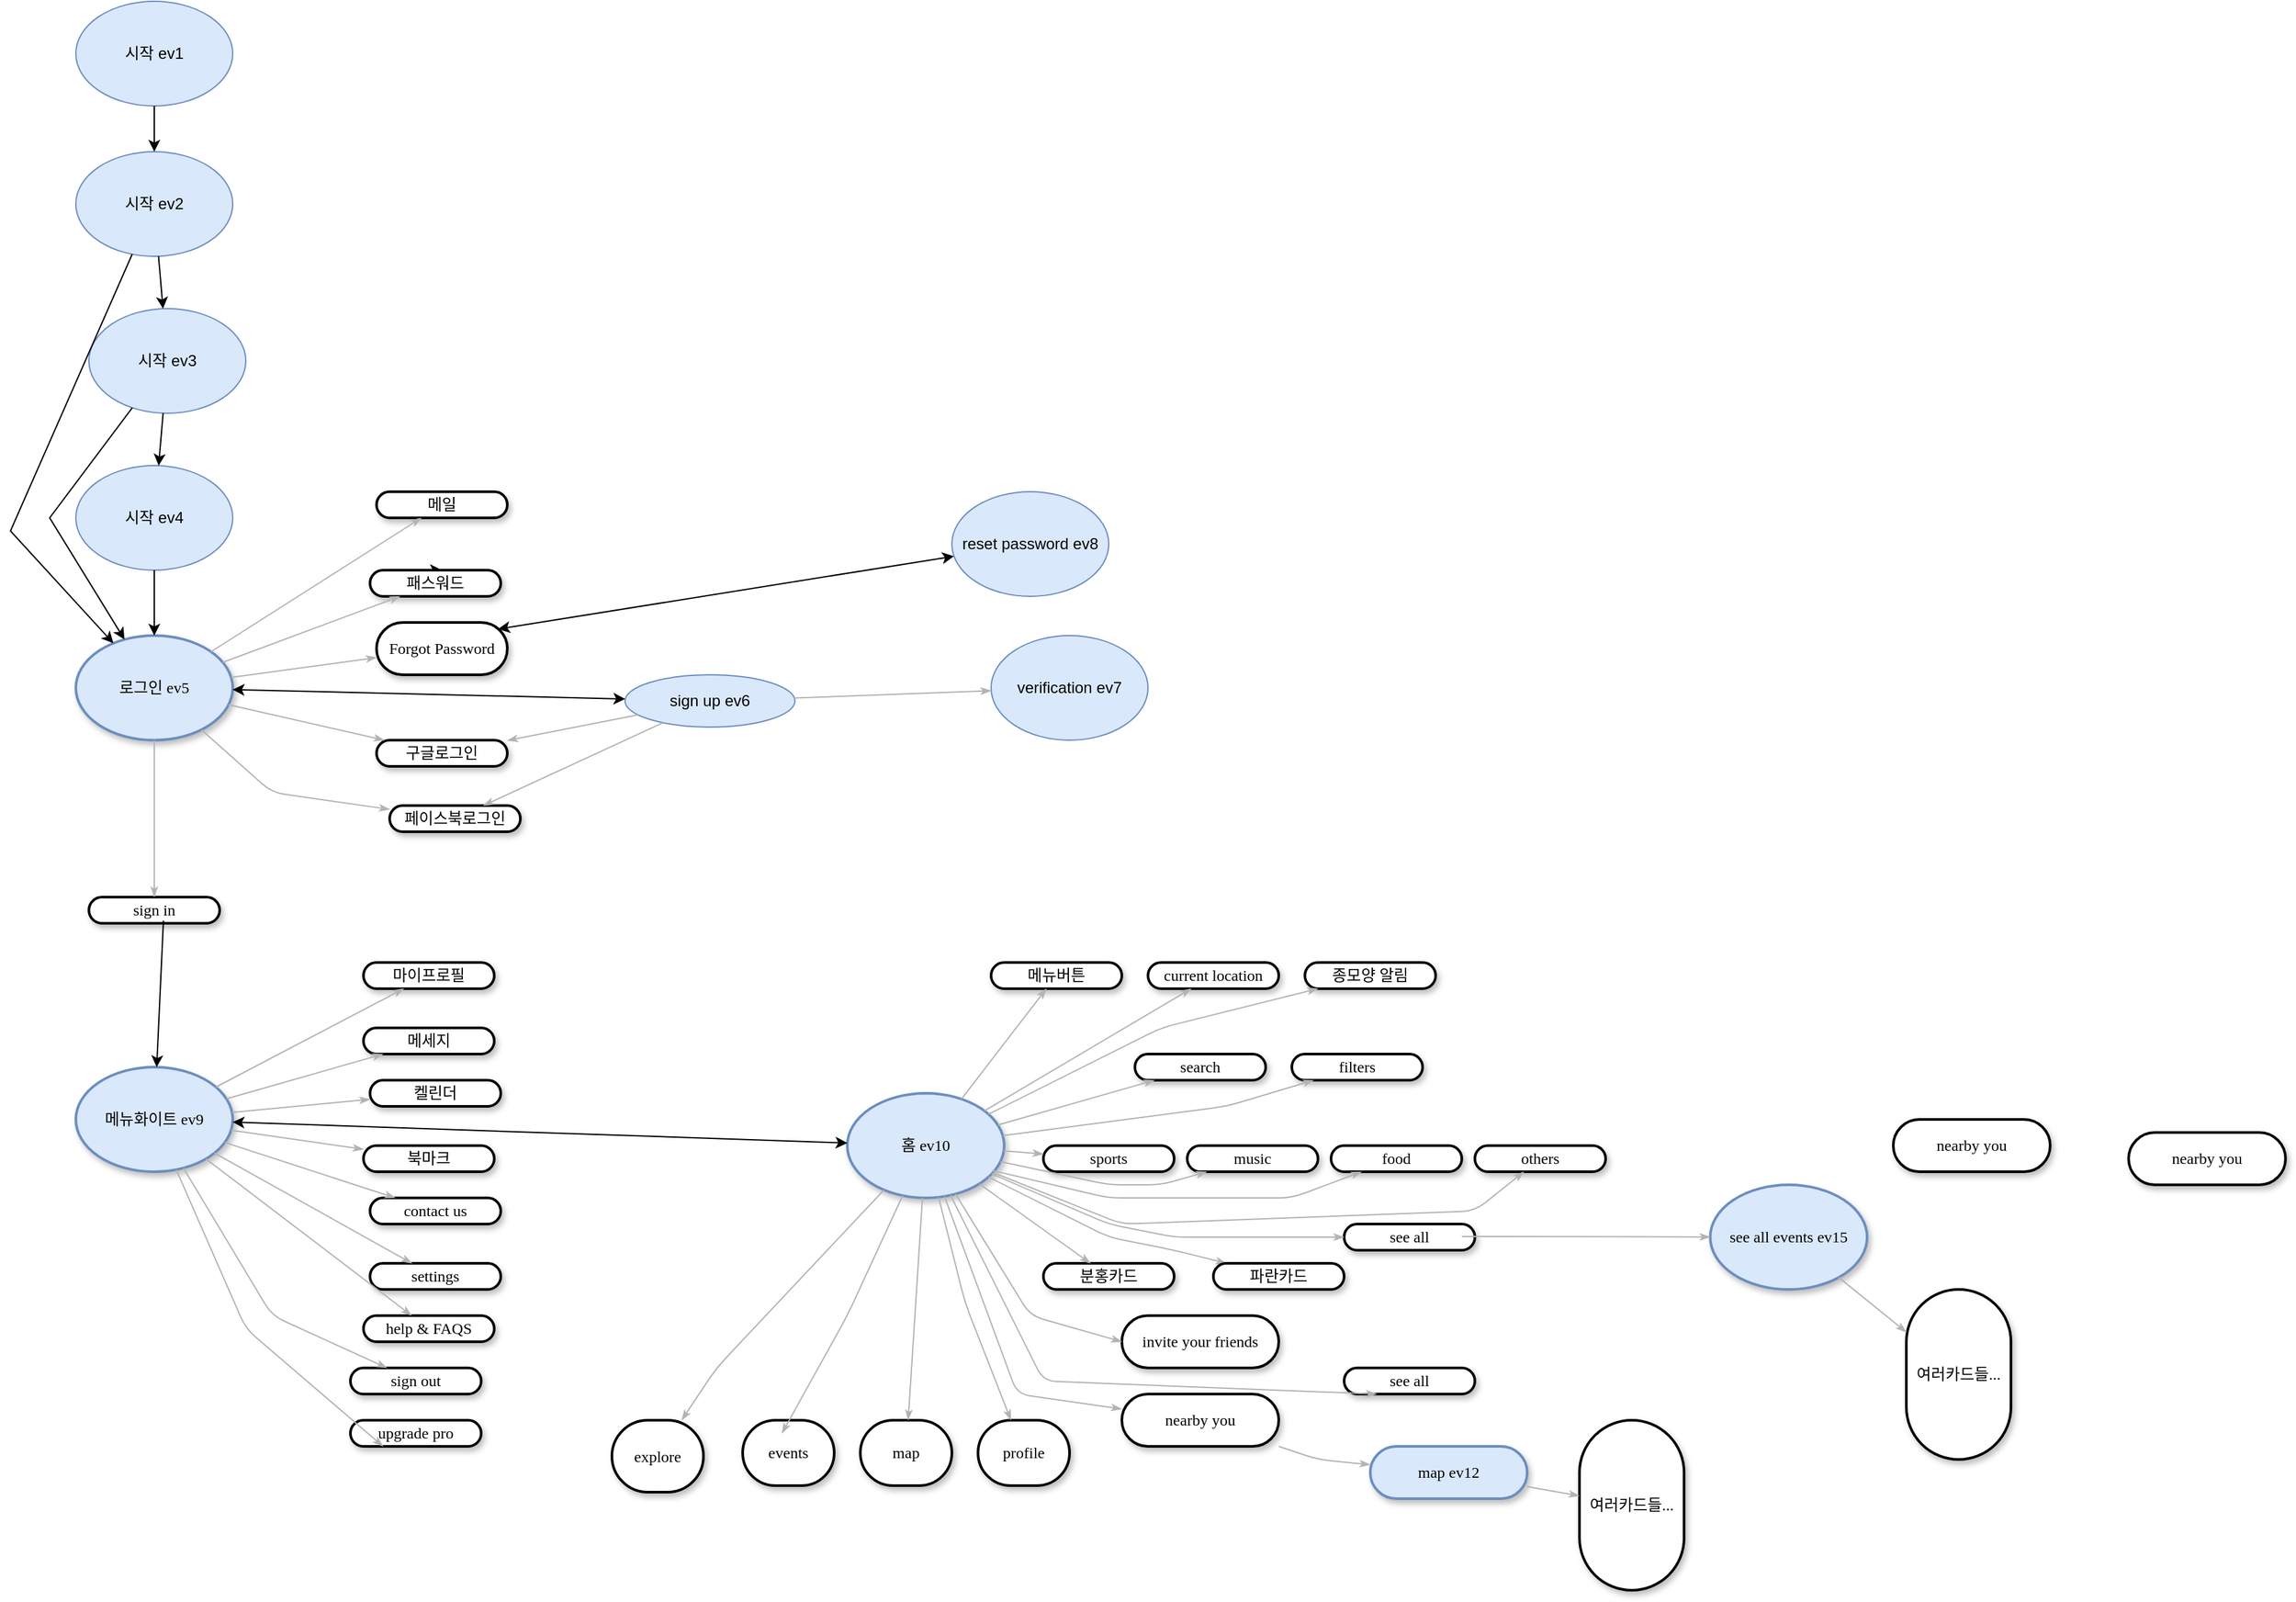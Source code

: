 <mxfile version="24.7.1" type="github">
  <diagram name="Page-1" id="ad52d381-51e7-2e0d-a935-2d0ddd2fd229">
    <mxGraphModel dx="2194" dy="2070" grid="1" gridSize="10" guides="1" tooltips="1" connect="1" arrows="1" fold="1" page="1" pageScale="1" pageWidth="1100" pageHeight="850" background="none" math="0" shadow="0">
      <root>
        <mxCell id="0" />
        <mxCell id="1" parent="0" />
        <mxCell id="2c924340bb9dbf6c-1" value="메일" style="whiteSpace=wrap;html=1;rounded=1;shadow=1;comic=0;labelBackgroundColor=none;strokeWidth=2;fontFamily=Verdana;fontSize=12;align=center;arcSize=50;" parent="1" vertex="1">
          <mxGeometry x="390" y="-50" width="100" height="20" as="geometry" />
        </mxCell>
        <mxCell id="2c924340bb9dbf6c-2" value="로그인 ev5" style="ellipse;whiteSpace=wrap;html=1;rounded=1;shadow=1;comic=0;labelBackgroundColor=none;strokeWidth=2;fontFamily=Verdana;fontSize=12;align=center;fillColor=#dae8fc;strokeColor=#6c8ebf;" parent="1" vertex="1">
          <mxGeometry x="160" y="60" width="120" height="80" as="geometry" />
        </mxCell>
        <mxCell id="2c924340bb9dbf6c-3" value="메뉴화이트 ev9" style="ellipse;whiteSpace=wrap;html=1;rounded=1;shadow=1;comic=0;labelBackgroundColor=none;strokeWidth=2;fontFamily=Verdana;fontSize=12;align=center;fillColor=#dae8fc;strokeColor=#6c8ebf;" parent="1" vertex="1">
          <mxGeometry x="160" y="390" width="120" height="80" as="geometry" />
        </mxCell>
        <mxCell id="bBWAhA0NGzCzhR4YBMDQ-78" style="edgeStyle=orthogonalEdgeStyle;rounded=0;orthogonalLoop=1;jettySize=auto;html=1;exitX=0.5;exitY=0;exitDx=0;exitDy=0;" edge="1" parent="1" source="2c924340bb9dbf6c-8">
          <mxGeometry relative="1" as="geometry">
            <mxPoint x="440" y="10" as="targetPoint" />
          </mxGeometry>
        </mxCell>
        <mxCell id="2c924340bb9dbf6c-8" value="패스워드" style="whiteSpace=wrap;html=1;rounded=1;shadow=1;comic=0;labelBackgroundColor=none;strokeWidth=2;fontFamily=Verdana;fontSize=12;align=center;arcSize=50;" parent="1" vertex="1">
          <mxGeometry x="385" y="10" width="100" height="20" as="geometry" />
        </mxCell>
        <mxCell id="2c924340bb9dbf6c-10" value="구글로그인" style="whiteSpace=wrap;html=1;rounded=1;shadow=1;comic=0;labelBackgroundColor=none;strokeWidth=2;fontFamily=Verdana;fontSize=12;align=center;arcSize=50;" parent="1" vertex="1">
          <mxGeometry x="390" y="140" width="100" height="20" as="geometry" />
        </mxCell>
        <mxCell id="2c924340bb9dbf6c-11" value="마이프로필" style="whiteSpace=wrap;html=1;rounded=1;shadow=1;comic=0;labelBackgroundColor=none;strokeWidth=2;fontFamily=Verdana;fontSize=12;align=center;arcSize=50;" parent="1" vertex="1">
          <mxGeometry x="380" y="310" width="100" height="20" as="geometry" />
        </mxCell>
        <mxCell id="2c924340bb9dbf6c-14" value="메세지" style="whiteSpace=wrap;html=1;rounded=1;shadow=1;comic=0;labelBackgroundColor=none;strokeWidth=2;fontFamily=Verdana;fontSize=12;align=center;arcSize=50;" parent="1" vertex="1">
          <mxGeometry x="380" y="360" width="100" height="20" as="geometry" />
        </mxCell>
        <mxCell id="2c924340bb9dbf6c-15" value="켈린더" style="whiteSpace=wrap;html=1;rounded=1;shadow=1;comic=0;labelBackgroundColor=none;strokeWidth=2;fontFamily=Verdana;fontSize=12;align=center;arcSize=50;" parent="1" vertex="1">
          <mxGeometry x="385" y="400" width="100" height="20" as="geometry" />
        </mxCell>
        <mxCell id="2c924340bb9dbf6c-16" value="북마크" style="whiteSpace=wrap;html=1;rounded=1;shadow=1;comic=0;labelBackgroundColor=none;strokeWidth=2;fontFamily=Verdana;fontSize=12;align=center;arcSize=50;" parent="1" vertex="1">
          <mxGeometry x="380" y="450" width="100" height="20" as="geometry" />
        </mxCell>
        <mxCell id="2c924340bb9dbf6c-17" value="contact us" style="whiteSpace=wrap;html=1;rounded=1;shadow=1;comic=0;labelBackgroundColor=none;strokeWidth=2;fontFamily=Verdana;fontSize=12;align=center;arcSize=50;" parent="1" vertex="1">
          <mxGeometry x="385" y="490" width="100" height="20" as="geometry" />
        </mxCell>
        <mxCell id="2c924340bb9dbf6c-18" value="settings" style="whiteSpace=wrap;html=1;rounded=1;shadow=1;comic=0;labelBackgroundColor=none;strokeWidth=2;fontFamily=Verdana;fontSize=12;align=center;arcSize=50;" parent="1" vertex="1">
          <mxGeometry x="385" y="540" width="100" height="20" as="geometry" />
        </mxCell>
        <mxCell id="2c924340bb9dbf6c-19" value="help &amp;amp; FAQS" style="whiteSpace=wrap;html=1;rounded=1;shadow=1;comic=0;labelBackgroundColor=none;strokeWidth=2;fontFamily=Verdana;fontSize=12;align=center;arcSize=50;" parent="1" vertex="1">
          <mxGeometry x="380" y="580" width="100" height="20" as="geometry" />
        </mxCell>
        <mxCell id="2c924340bb9dbf6c-27" value="" style="edgeStyle=none;rounded=1;html=1;labelBackgroundColor=none;startArrow=none;startFill=0;startSize=5;endArrow=classicThin;endFill=1;endSize=5;jettySize=auto;orthogonalLoop=1;strokeColor=#B3B3B3;strokeWidth=1;fontFamily=Verdana;fontSize=12" parent="1" source="2c924340bb9dbf6c-2" target="2c924340bb9dbf6c-10" edge="1">
          <mxGeometry relative="1" as="geometry" />
        </mxCell>
        <mxCell id="2c924340bb9dbf6c-28" value="" style="edgeStyle=none;rounded=1;html=1;labelBackgroundColor=none;startArrow=none;startFill=0;startSize=5;endArrow=classicThin;endFill=1;endSize=5;jettySize=auto;orthogonalLoop=1;strokeColor=#B3B3B3;strokeWidth=1;fontFamily=Verdana;fontSize=12" parent="1" source="2c924340bb9dbf6c-2" target="2c924340bb9dbf6c-1" edge="1">
          <mxGeometry relative="1" as="geometry" />
        </mxCell>
        <mxCell id="2c924340bb9dbf6c-29" value="" style="edgeStyle=none;rounded=1;html=1;labelBackgroundColor=none;startArrow=none;startFill=0;startSize=5;endArrow=classicThin;endFill=1;endSize=5;jettySize=auto;orthogonalLoop=1;strokeColor=#B3B3B3;strokeWidth=1;fontFamily=Verdana;fontSize=12" parent="1" source="2c924340bb9dbf6c-2" target="2c924340bb9dbf6c-8" edge="1">
          <mxGeometry relative="1" as="geometry" />
        </mxCell>
        <mxCell id="2c924340bb9dbf6c-40" value="" style="edgeStyle=none;rounded=1;html=1;labelBackgroundColor=none;startArrow=none;startFill=0;startSize=5;endArrow=classicThin;endFill=1;endSize=5;jettySize=auto;orthogonalLoop=1;strokeColor=#B3B3B3;strokeWidth=1;fontFamily=Verdana;fontSize=12" parent="1" source="2c924340bb9dbf6c-3" target="2c924340bb9dbf6c-19" edge="1">
          <mxGeometry relative="1" as="geometry" />
        </mxCell>
        <mxCell id="2c924340bb9dbf6c-41" value="" style="edgeStyle=none;rounded=1;html=1;labelBackgroundColor=none;startArrow=none;startFill=0;startSize=5;endArrow=classicThin;endFill=1;endSize=5;jettySize=auto;orthogonalLoop=1;strokeColor=#B3B3B3;strokeWidth=1;fontFamily=Verdana;fontSize=12" parent="1" source="2c924340bb9dbf6c-3" target="2c924340bb9dbf6c-18" edge="1">
          <mxGeometry relative="1" as="geometry" />
        </mxCell>
        <mxCell id="2c924340bb9dbf6c-42" value="" style="edgeStyle=none;rounded=1;html=1;labelBackgroundColor=none;startArrow=none;startFill=0;startSize=5;endArrow=classicThin;endFill=1;endSize=5;jettySize=auto;orthogonalLoop=1;strokeColor=#B3B3B3;strokeWidth=1;fontFamily=Verdana;fontSize=12" parent="1" source="2c924340bb9dbf6c-3" target="2c924340bb9dbf6c-17" edge="1">
          <mxGeometry relative="1" as="geometry" />
        </mxCell>
        <mxCell id="2c924340bb9dbf6c-43" value="" style="edgeStyle=none;rounded=1;html=1;labelBackgroundColor=none;startArrow=none;startFill=0;startSize=5;endArrow=classicThin;endFill=1;endSize=5;jettySize=auto;orthogonalLoop=1;strokeColor=#B3B3B3;strokeWidth=1;fontFamily=Verdana;fontSize=12" parent="1" source="2c924340bb9dbf6c-3" target="2c924340bb9dbf6c-16" edge="1">
          <mxGeometry relative="1" as="geometry" />
        </mxCell>
        <mxCell id="2c924340bb9dbf6c-44" value="" style="edgeStyle=none;rounded=1;html=1;labelBackgroundColor=none;startArrow=none;startFill=0;startSize=5;endArrow=classicThin;endFill=1;endSize=5;jettySize=auto;orthogonalLoop=1;strokeColor=#B3B3B3;strokeWidth=1;fontFamily=Verdana;fontSize=12" parent="1" source="2c924340bb9dbf6c-3" target="2c924340bb9dbf6c-15" edge="1">
          <mxGeometry relative="1" as="geometry" />
        </mxCell>
        <mxCell id="2c924340bb9dbf6c-45" value="" style="edgeStyle=none;rounded=1;html=1;labelBackgroundColor=none;startArrow=none;startFill=0;startSize=5;endArrow=classicThin;endFill=1;endSize=5;jettySize=auto;orthogonalLoop=1;strokeColor=#B3B3B3;strokeWidth=1;fontFamily=Verdana;fontSize=12" parent="1" source="2c924340bb9dbf6c-3" target="2c924340bb9dbf6c-14" edge="1">
          <mxGeometry relative="1" as="geometry" />
        </mxCell>
        <mxCell id="2c924340bb9dbf6c-46" value="" style="edgeStyle=none;rounded=1;html=1;labelBackgroundColor=none;startArrow=none;startFill=0;startSize=5;endArrow=classicThin;endFill=1;endSize=5;jettySize=auto;orthogonalLoop=1;strokeColor=#B3B3B3;strokeWidth=1;fontFamily=Verdana;fontSize=12" parent="1" source="2c924340bb9dbf6c-3" target="2c924340bb9dbf6c-11" edge="1">
          <mxGeometry x="-0.002" relative="1" as="geometry">
            <mxPoint as="offset" />
          </mxGeometry>
        </mxCell>
        <mxCell id="2c924340bb9dbf6c-55" value="sign in" style="whiteSpace=wrap;html=1;rounded=1;shadow=1;comic=0;labelBackgroundColor=none;strokeWidth=2;fontFamily=Verdana;fontSize=12;align=center;arcSize=50;" parent="1" vertex="1">
          <mxGeometry x="170" y="260" width="100" height="20" as="geometry" />
        </mxCell>
        <mxCell id="2c924340bb9dbf6c-56" value="Forgot Password" style="whiteSpace=wrap;html=1;rounded=1;shadow=1;comic=0;labelBackgroundColor=none;strokeWidth=2;fontFamily=Verdana;fontSize=12;align=center;arcSize=50;" parent="1" vertex="1">
          <mxGeometry x="390" y="50" width="100" height="40" as="geometry" />
        </mxCell>
        <mxCell id="2c924340bb9dbf6c-61" value="" style="edgeStyle=none;rounded=1;html=1;labelBackgroundColor=none;startArrow=none;startFill=0;startSize=5;endArrow=classicThin;endFill=1;endSize=5;jettySize=auto;orthogonalLoop=1;strokeColor=#B3B3B3;strokeWidth=1;fontFamily=Verdana;fontSize=12" parent="1" source="2c924340bb9dbf6c-2" target="2c924340bb9dbf6c-55" edge="1">
          <mxGeometry relative="1" as="geometry" />
        </mxCell>
        <mxCell id="2c924340bb9dbf6c-62" value="" style="edgeStyle=none;rounded=1;html=1;labelBackgroundColor=none;startArrow=none;startFill=0;startSize=5;endArrow=classicThin;endFill=1;endSize=5;jettySize=auto;orthogonalLoop=1;strokeColor=#B3B3B3;strokeWidth=1;fontFamily=Verdana;fontSize=12" parent="1" source="2c924340bb9dbf6c-2" target="2c924340bb9dbf6c-56" edge="1">
          <mxGeometry relative="1" as="geometry" />
        </mxCell>
        <mxCell id="bBWAhA0NGzCzhR4YBMDQ-1" value="시작 ev4" style="ellipse;whiteSpace=wrap;html=1;fillColor=#dae8fc;strokeColor=#6c8ebf;" vertex="1" parent="1">
          <mxGeometry x="160" y="-70" width="120" height="80" as="geometry" />
        </mxCell>
        <mxCell id="bBWAhA0NGzCzhR4YBMDQ-8" value="시작 ev3" style="ellipse;whiteSpace=wrap;html=1;fillColor=#dae8fc;strokeColor=#6c8ebf;" vertex="1" parent="1">
          <mxGeometry x="170" y="-190" width="120" height="80" as="geometry" />
        </mxCell>
        <mxCell id="bBWAhA0NGzCzhR4YBMDQ-12" value="시작 ev2" style="ellipse;whiteSpace=wrap;html=1;fillColor=#dae8fc;strokeColor=#6c8ebf;" vertex="1" parent="1">
          <mxGeometry x="160" y="-310" width="120" height="80" as="geometry" />
        </mxCell>
        <mxCell id="bBWAhA0NGzCzhR4YBMDQ-13" value="시작 ev1" style="ellipse;whiteSpace=wrap;html=1;fillColor=#dae8fc;strokeColor=#6c8ebf;" vertex="1" parent="1">
          <mxGeometry x="160" y="-425" width="120" height="80" as="geometry" />
        </mxCell>
        <mxCell id="bBWAhA0NGzCzhR4YBMDQ-14" value="" style="endArrow=classic;html=1;rounded=0;" edge="1" parent="1" source="bBWAhA0NGzCzhR4YBMDQ-13" target="bBWAhA0NGzCzhR4YBMDQ-12">
          <mxGeometry width="50" height="50" relative="1" as="geometry">
            <mxPoint x="240" y="-450" as="sourcePoint" />
            <mxPoint x="250" y="-370" as="targetPoint" />
            <Array as="points" />
          </mxGeometry>
        </mxCell>
        <mxCell id="bBWAhA0NGzCzhR4YBMDQ-19" value="" style="endArrow=classic;html=1;rounded=0;" edge="1" parent="1" source="bBWAhA0NGzCzhR4YBMDQ-12" target="bBWAhA0NGzCzhR4YBMDQ-8">
          <mxGeometry width="50" height="50" relative="1" as="geometry">
            <mxPoint x="270" y="-350" as="sourcePoint" />
            <mxPoint x="280" y="-280" as="targetPoint" />
          </mxGeometry>
        </mxCell>
        <mxCell id="bBWAhA0NGzCzhR4YBMDQ-21" value="" style="endArrow=classic;html=1;rounded=0;" edge="1" parent="1" source="bBWAhA0NGzCzhR4YBMDQ-8" target="bBWAhA0NGzCzhR4YBMDQ-1">
          <mxGeometry width="50" height="50" relative="1" as="geometry">
            <mxPoint x="290" y="-240" as="sourcePoint" />
            <mxPoint x="280" y="-170" as="targetPoint" />
          </mxGeometry>
        </mxCell>
        <mxCell id="bBWAhA0NGzCzhR4YBMDQ-22" value="" style="endArrow=classic;html=1;rounded=0;" edge="1" parent="1" source="bBWAhA0NGzCzhR4YBMDQ-1" target="2c924340bb9dbf6c-2">
          <mxGeometry width="50" height="50" relative="1" as="geometry">
            <mxPoint x="270" y="-20" as="sourcePoint" />
            <mxPoint x="300" y="40" as="targetPoint" />
          </mxGeometry>
        </mxCell>
        <mxCell id="bBWAhA0NGzCzhR4YBMDQ-25" value="" style="endArrow=classic;html=1;rounded=0;" edge="1" parent="1" source="bBWAhA0NGzCzhR4YBMDQ-8" target="2c924340bb9dbf6c-2">
          <mxGeometry width="50" height="50" relative="1" as="geometry">
            <mxPoint x="205" y="-140" as="sourcePoint" />
            <mxPoint x="215" y="-90" as="targetPoint" />
            <Array as="points">
              <mxPoint x="140" y="-30" />
            </Array>
          </mxGeometry>
        </mxCell>
        <mxCell id="bBWAhA0NGzCzhR4YBMDQ-26" value="" style="endArrow=classic;html=1;rounded=0;" edge="1" parent="1" source="bBWAhA0NGzCzhR4YBMDQ-12" target="2c924340bb9dbf6c-2">
          <mxGeometry width="50" height="50" relative="1" as="geometry">
            <mxPoint x="190" y="-240" as="sourcePoint" />
            <mxPoint x="210" y="-150" as="targetPoint" />
            <Array as="points">
              <mxPoint x="110" y="-20" />
            </Array>
          </mxGeometry>
        </mxCell>
        <mxCell id="bBWAhA0NGzCzhR4YBMDQ-35" value="sign up ev6" style="ellipse;whiteSpace=wrap;html=1;fillColor=#dae8fc;strokeColor=#6c8ebf;" vertex="1" parent="1">
          <mxGeometry x="580" y="90" width="130" height="40" as="geometry" />
        </mxCell>
        <mxCell id="bBWAhA0NGzCzhR4YBMDQ-42" value="페이스북로그인" style="whiteSpace=wrap;html=1;rounded=1;shadow=1;comic=0;labelBackgroundColor=none;strokeWidth=2;fontFamily=Verdana;fontSize=12;align=center;arcSize=50;" vertex="1" parent="1">
          <mxGeometry x="400" y="190" width="100" height="20" as="geometry" />
        </mxCell>
        <mxCell id="bBWAhA0NGzCzhR4YBMDQ-48" value="" style="edgeStyle=none;rounded=1;html=1;labelBackgroundColor=none;startArrow=none;startFill=0;startSize=5;endArrow=classicThin;endFill=1;endSize=5;jettySize=auto;orthogonalLoop=1;strokeColor=#B3B3B3;strokeWidth=1;fontFamily=Verdana;fontSize=12" edge="1" parent="1" source="2c924340bb9dbf6c-2" target="bBWAhA0NGzCzhR4YBMDQ-42">
          <mxGeometry relative="1" as="geometry">
            <mxPoint x="240" y="170" as="sourcePoint" />
            <mxPoint x="318" y="230" as="targetPoint" />
            <Array as="points">
              <mxPoint x="310" y="180" />
            </Array>
          </mxGeometry>
        </mxCell>
        <mxCell id="bBWAhA0NGzCzhR4YBMDQ-53" value="" style="edgeStyle=none;rounded=1;html=1;labelBackgroundColor=none;startArrow=none;startFill=0;startSize=5;endArrow=classicThin;endFill=1;endSize=5;jettySize=auto;orthogonalLoop=1;strokeColor=#B3B3B3;strokeWidth=1;fontFamily=Verdana;fontSize=12" edge="1" parent="1" source="bBWAhA0NGzCzhR4YBMDQ-35" target="bBWAhA0NGzCzhR4YBMDQ-42">
          <mxGeometry relative="1" as="geometry">
            <mxPoint x="680" y="250" as="sourcePoint" />
            <mxPoint x="843" y="139" as="targetPoint" />
          </mxGeometry>
        </mxCell>
        <mxCell id="bBWAhA0NGzCzhR4YBMDQ-54" value="" style="edgeStyle=none;rounded=1;html=1;labelBackgroundColor=none;startArrow=none;startFill=0;startSize=5;endArrow=classicThin;endFill=1;endSize=5;jettySize=auto;orthogonalLoop=1;strokeColor=#B3B3B3;strokeWidth=1;fontFamily=Verdana;fontSize=12" edge="1" parent="1" source="bBWAhA0NGzCzhR4YBMDQ-35" target="2c924340bb9dbf6c-10">
          <mxGeometry relative="1" as="geometry">
            <mxPoint x="550" y="251" as="sourcePoint" />
            <mxPoint x="713" y="140" as="targetPoint" />
          </mxGeometry>
        </mxCell>
        <mxCell id="bBWAhA0NGzCzhR4YBMDQ-55" value="" style="endArrow=classic;startArrow=classic;html=1;rounded=0;" edge="1" parent="1" source="2c924340bb9dbf6c-2" target="bBWAhA0NGzCzhR4YBMDQ-35">
          <mxGeometry width="50" height="50" relative="1" as="geometry">
            <mxPoint x="485" y="100" as="sourcePoint" />
            <mxPoint x="535" y="50" as="targetPoint" />
          </mxGeometry>
        </mxCell>
        <mxCell id="bBWAhA0NGzCzhR4YBMDQ-56" value="verification ev7" style="ellipse;whiteSpace=wrap;html=1;fillColor=#dae8fc;strokeColor=#6c8ebf;" vertex="1" parent="1">
          <mxGeometry x="860" y="60" width="120" height="80" as="geometry" />
        </mxCell>
        <mxCell id="bBWAhA0NGzCzhR4YBMDQ-57" value="" style="edgeStyle=none;rounded=1;html=1;labelBackgroundColor=none;startArrow=none;startFill=0;startSize=5;endArrow=classicThin;endFill=1;endSize=5;jettySize=auto;orthogonalLoop=1;strokeColor=#B3B3B3;strokeWidth=1;fontFamily=Verdana;fontSize=12" edge="1" parent="1" source="bBWAhA0NGzCzhR4YBMDQ-35" target="bBWAhA0NGzCzhR4YBMDQ-56">
          <mxGeometry relative="1" as="geometry">
            <mxPoint x="720" y="60" as="sourcePoint" />
            <mxPoint x="841" y="75" as="targetPoint" />
          </mxGeometry>
        </mxCell>
        <mxCell id="bBWAhA0NGzCzhR4YBMDQ-58" value="" style="endArrow=classic;startArrow=classic;html=1;rounded=0;exitX=0.93;exitY=0.125;exitDx=0;exitDy=0;exitPerimeter=0;" edge="1" parent="1" source="2c924340bb9dbf6c-56" target="bBWAhA0NGzCzhR4YBMDQ-59">
          <mxGeometry width="50" height="50" relative="1" as="geometry">
            <mxPoint x="590" y="70" as="sourcePoint" />
            <mxPoint x="640" y="20" as="targetPoint" />
          </mxGeometry>
        </mxCell>
        <mxCell id="bBWAhA0NGzCzhR4YBMDQ-59" value="reset password ev8" style="ellipse;whiteSpace=wrap;html=1;fillColor=#dae8fc;strokeColor=#6c8ebf;" vertex="1" parent="1">
          <mxGeometry x="830" y="-50" width="120" height="80" as="geometry" />
        </mxCell>
        <mxCell id="bBWAhA0NGzCzhR4YBMDQ-61" value="" style="endArrow=classic;html=1;rounded=0;exitX=0.57;exitY=0.9;exitDx=0;exitDy=0;exitPerimeter=0;" edge="1" parent="1" source="2c924340bb9dbf6c-55" target="2c924340bb9dbf6c-3">
          <mxGeometry width="50" height="50" relative="1" as="geometry">
            <mxPoint x="70" y="345" as="sourcePoint" />
            <mxPoint x="120" y="295" as="targetPoint" />
          </mxGeometry>
        </mxCell>
        <mxCell id="bBWAhA0NGzCzhR4YBMDQ-62" value="홈 ev10" style="ellipse;whiteSpace=wrap;html=1;rounded=1;shadow=1;comic=0;labelBackgroundColor=none;strokeWidth=2;fontFamily=Verdana;fontSize=12;align=center;fillColor=#dae8fc;strokeColor=#6c8ebf;" vertex="1" parent="1">
          <mxGeometry x="750" y="410" width="120" height="80" as="geometry" />
        </mxCell>
        <mxCell id="bBWAhA0NGzCzhR4YBMDQ-63" value="메뉴버튼" style="whiteSpace=wrap;html=1;rounded=1;shadow=1;comic=0;labelBackgroundColor=none;strokeWidth=2;fontFamily=Verdana;fontSize=12;align=center;arcSize=50;" vertex="1" parent="1">
          <mxGeometry x="860" y="310" width="100" height="20" as="geometry" />
        </mxCell>
        <mxCell id="bBWAhA0NGzCzhR4YBMDQ-64" value="current location" style="whiteSpace=wrap;html=1;rounded=1;shadow=1;comic=0;labelBackgroundColor=none;strokeWidth=2;fontFamily=Verdana;fontSize=12;align=center;arcSize=50;" vertex="1" parent="1">
          <mxGeometry x="980" y="310" width="100" height="20" as="geometry" />
        </mxCell>
        <mxCell id="bBWAhA0NGzCzhR4YBMDQ-65" value="종모양 알림" style="whiteSpace=wrap;html=1;rounded=1;shadow=1;comic=0;labelBackgroundColor=none;strokeWidth=2;fontFamily=Verdana;fontSize=12;align=center;arcSize=50;" vertex="1" parent="1">
          <mxGeometry x="1100" y="310" width="100" height="20" as="geometry" />
        </mxCell>
        <mxCell id="bBWAhA0NGzCzhR4YBMDQ-66" value="search" style="whiteSpace=wrap;html=1;rounded=1;shadow=1;comic=0;labelBackgroundColor=none;strokeWidth=2;fontFamily=Verdana;fontSize=12;align=center;arcSize=50;" vertex="1" parent="1">
          <mxGeometry x="970" y="380" width="100" height="20" as="geometry" />
        </mxCell>
        <mxCell id="bBWAhA0NGzCzhR4YBMDQ-67" value="filters" style="whiteSpace=wrap;html=1;rounded=1;shadow=1;comic=0;labelBackgroundColor=none;strokeWidth=2;fontFamily=Verdana;fontSize=12;align=center;arcSize=50;" vertex="1" parent="1">
          <mxGeometry x="1090" y="380" width="100" height="20" as="geometry" />
        </mxCell>
        <mxCell id="bBWAhA0NGzCzhR4YBMDQ-68" value="sports" style="whiteSpace=wrap;html=1;rounded=1;shadow=1;comic=0;labelBackgroundColor=none;strokeWidth=2;fontFamily=Verdana;fontSize=12;align=center;arcSize=50;" vertex="1" parent="1">
          <mxGeometry x="900" y="450" width="100" height="20" as="geometry" />
        </mxCell>
        <mxCell id="bBWAhA0NGzCzhR4YBMDQ-69" value="분홍카드" style="whiteSpace=wrap;html=1;rounded=1;shadow=1;comic=0;labelBackgroundColor=none;strokeWidth=2;fontFamily=Verdana;fontSize=12;align=center;arcSize=50;" vertex="1" parent="1">
          <mxGeometry x="900" y="540" width="100" height="20" as="geometry" />
        </mxCell>
        <mxCell id="bBWAhA0NGzCzhR4YBMDQ-70" value="" style="edgeStyle=none;rounded=1;html=1;labelBackgroundColor=none;startArrow=none;startFill=0;startSize=5;endArrow=classicThin;endFill=1;endSize=5;jettySize=auto;orthogonalLoop=1;strokeColor=#B3B3B3;strokeWidth=1;fontFamily=Verdana;fontSize=12" edge="1" parent="1" source="bBWAhA0NGzCzhR4YBMDQ-62" target="bBWAhA0NGzCzhR4YBMDQ-69">
          <mxGeometry relative="1" as="geometry" />
        </mxCell>
        <mxCell id="bBWAhA0NGzCzhR4YBMDQ-71" value="" style="edgeStyle=none;rounded=1;html=1;labelBackgroundColor=none;startArrow=none;startFill=0;startSize=5;endArrow=classicThin;endFill=1;endSize=5;jettySize=auto;orthogonalLoop=1;strokeColor=#B3B3B3;strokeWidth=1;fontFamily=Verdana;fontSize=12" edge="1" parent="1" source="bBWAhA0NGzCzhR4YBMDQ-62" target="bBWAhA0NGzCzhR4YBMDQ-68">
          <mxGeometry relative="1" as="geometry" />
        </mxCell>
        <mxCell id="bBWAhA0NGzCzhR4YBMDQ-72" value="" style="edgeStyle=none;rounded=1;html=1;labelBackgroundColor=none;startArrow=none;startFill=0;startSize=5;endArrow=classicThin;endFill=1;endSize=5;jettySize=auto;orthogonalLoop=1;strokeColor=#B3B3B3;strokeWidth=1;fontFamily=Verdana;fontSize=12" edge="1" parent="1" source="bBWAhA0NGzCzhR4YBMDQ-62" target="bBWAhA0NGzCzhR4YBMDQ-67">
          <mxGeometry relative="1" as="geometry">
            <Array as="points">
              <mxPoint x="1040" y="420" />
            </Array>
          </mxGeometry>
        </mxCell>
        <mxCell id="bBWAhA0NGzCzhR4YBMDQ-73" value="" style="edgeStyle=none;rounded=1;html=1;labelBackgroundColor=none;startArrow=none;startFill=0;startSize=5;endArrow=classicThin;endFill=1;endSize=5;jettySize=auto;orthogonalLoop=1;strokeColor=#B3B3B3;strokeWidth=1;fontFamily=Verdana;fontSize=12" edge="1" parent="1" source="bBWAhA0NGzCzhR4YBMDQ-62" target="bBWAhA0NGzCzhR4YBMDQ-66">
          <mxGeometry relative="1" as="geometry" />
        </mxCell>
        <mxCell id="bBWAhA0NGzCzhR4YBMDQ-74" value="" style="edgeStyle=none;rounded=1;html=1;labelBackgroundColor=none;startArrow=none;startFill=0;startSize=5;endArrow=classicThin;endFill=1;endSize=5;jettySize=auto;orthogonalLoop=1;strokeColor=#B3B3B3;strokeWidth=1;fontFamily=Verdana;fontSize=12" edge="1" parent="1" source="bBWAhA0NGzCzhR4YBMDQ-62" target="bBWAhA0NGzCzhR4YBMDQ-65">
          <mxGeometry relative="1" as="geometry">
            <Array as="points">
              <mxPoint x="990" y="360" />
            </Array>
          </mxGeometry>
        </mxCell>
        <mxCell id="bBWAhA0NGzCzhR4YBMDQ-75" value="" style="edgeStyle=none;rounded=1;html=1;labelBackgroundColor=none;startArrow=none;startFill=0;startSize=5;endArrow=classicThin;endFill=1;endSize=5;jettySize=auto;orthogonalLoop=1;strokeColor=#B3B3B3;strokeWidth=1;fontFamily=Verdana;fontSize=12" edge="1" parent="1" source="bBWAhA0NGzCzhR4YBMDQ-62" target="bBWAhA0NGzCzhR4YBMDQ-64">
          <mxGeometry relative="1" as="geometry" />
        </mxCell>
        <mxCell id="bBWAhA0NGzCzhR4YBMDQ-76" value="" style="edgeStyle=none;rounded=1;html=1;labelBackgroundColor=none;startArrow=none;startFill=0;startSize=5;endArrow=classicThin;endFill=1;endSize=5;jettySize=auto;orthogonalLoop=1;strokeColor=#B3B3B3;strokeWidth=1;fontFamily=Verdana;fontSize=12" edge="1" parent="1" source="bBWAhA0NGzCzhR4YBMDQ-62" target="bBWAhA0NGzCzhR4YBMDQ-63">
          <mxGeometry relative="1" as="geometry" />
        </mxCell>
        <mxCell id="bBWAhA0NGzCzhR4YBMDQ-77" value="" style="endArrow=classic;startArrow=classic;html=1;rounded=0;" edge="1" parent="1" source="bBWAhA0NGzCzhR4YBMDQ-62" target="2c924340bb9dbf6c-3">
          <mxGeometry width="50" height="50" relative="1" as="geometry">
            <mxPoint x="580" y="439.5" as="sourcePoint" />
            <mxPoint x="480" y="439.5" as="targetPoint" />
          </mxGeometry>
        </mxCell>
        <mxCell id="bBWAhA0NGzCzhR4YBMDQ-81" value="sign out" style="whiteSpace=wrap;html=1;rounded=1;shadow=1;comic=0;labelBackgroundColor=none;strokeWidth=2;fontFamily=Verdana;fontSize=12;align=center;arcSize=50;" vertex="1" parent="1">
          <mxGeometry x="370" y="620" width="100" height="20" as="geometry" />
        </mxCell>
        <mxCell id="bBWAhA0NGzCzhR4YBMDQ-82" value="upgrade pro" style="whiteSpace=wrap;html=1;rounded=1;shadow=1;comic=0;labelBackgroundColor=none;strokeWidth=2;fontFamily=Verdana;fontSize=12;align=center;arcSize=50;" vertex="1" parent="1">
          <mxGeometry x="370" y="660" width="100" height="20" as="geometry" />
        </mxCell>
        <mxCell id="bBWAhA0NGzCzhR4YBMDQ-83" value="" style="edgeStyle=none;rounded=1;html=1;labelBackgroundColor=none;startArrow=none;startFill=0;startSize=5;endArrow=classicThin;endFill=1;endSize=5;jettySize=auto;orthogonalLoop=1;strokeColor=#B3B3B3;strokeWidth=1;fontFamily=Verdana;fontSize=12" edge="1" parent="1" source="2c924340bb9dbf6c-3" target="bBWAhA0NGzCzhR4YBMDQ-81">
          <mxGeometry relative="1" as="geometry">
            <mxPoint x="200" y="500" as="sourcePoint" />
            <mxPoint x="358" y="620" as="targetPoint" />
            <Array as="points">
              <mxPoint x="310" y="580" />
            </Array>
          </mxGeometry>
        </mxCell>
        <mxCell id="bBWAhA0NGzCzhR4YBMDQ-84" value="" style="edgeStyle=none;rounded=1;html=1;labelBackgroundColor=none;startArrow=none;startFill=0;startSize=5;endArrow=classicThin;endFill=1;endSize=5;jettySize=auto;orthogonalLoop=1;strokeColor=#B3B3B3;strokeWidth=1;fontFamily=Verdana;fontSize=12;entryX=0.25;entryY=1;entryDx=0;entryDy=0;" edge="1" parent="1" source="2c924340bb9dbf6c-3" target="bBWAhA0NGzCzhR4YBMDQ-82">
          <mxGeometry relative="1" as="geometry">
            <mxPoint x="170" y="550" as="sourcePoint" />
            <mxPoint x="328" y="670" as="targetPoint" />
            <Array as="points">
              <mxPoint x="290" y="590" />
            </Array>
          </mxGeometry>
        </mxCell>
        <mxCell id="bBWAhA0NGzCzhR4YBMDQ-88" value="food" style="whiteSpace=wrap;html=1;rounded=1;shadow=1;comic=0;labelBackgroundColor=none;strokeWidth=2;fontFamily=Verdana;fontSize=12;align=center;arcSize=50;" vertex="1" parent="1">
          <mxGeometry x="1120" y="450" width="100" height="20" as="geometry" />
        </mxCell>
        <mxCell id="bBWAhA0NGzCzhR4YBMDQ-89" value="music" style="whiteSpace=wrap;html=1;rounded=1;shadow=1;comic=0;labelBackgroundColor=none;strokeWidth=2;fontFamily=Verdana;fontSize=12;align=center;arcSize=50;" vertex="1" parent="1">
          <mxGeometry x="1010" y="450" width="100" height="20" as="geometry" />
        </mxCell>
        <mxCell id="bBWAhA0NGzCzhR4YBMDQ-90" value="others" style="whiteSpace=wrap;html=1;rounded=1;shadow=1;comic=0;labelBackgroundColor=none;strokeWidth=2;fontFamily=Verdana;fontSize=12;align=center;arcSize=50;" vertex="1" parent="1">
          <mxGeometry x="1230" y="450" width="100" height="20" as="geometry" />
        </mxCell>
        <mxCell id="bBWAhA0NGzCzhR4YBMDQ-91" value="" style="edgeStyle=none;rounded=1;html=1;labelBackgroundColor=none;startArrow=none;startFill=0;startSize=5;endArrow=classicThin;endFill=1;endSize=5;jettySize=auto;orthogonalLoop=1;strokeColor=#B3B3B3;strokeWidth=1;fontFamily=Verdana;fontSize=12" edge="1" parent="1" source="bBWAhA0NGzCzhR4YBMDQ-62" target="bBWAhA0NGzCzhR4YBMDQ-90">
          <mxGeometry x="0.141" y="-52" relative="1" as="geometry">
            <mxPoint x="810" y="508" as="sourcePoint" />
            <mxPoint x="927" y="672" as="targetPoint" />
            <Array as="points">
              <mxPoint x="960" y="510" />
              <mxPoint x="1230" y="500" />
            </Array>
            <mxPoint as="offset" />
          </mxGeometry>
        </mxCell>
        <mxCell id="bBWAhA0NGzCzhR4YBMDQ-93" value="" style="edgeStyle=none;rounded=1;html=1;labelBackgroundColor=none;startArrow=none;startFill=0;startSize=5;endArrow=classicThin;endFill=1;endSize=5;jettySize=auto;orthogonalLoop=1;strokeColor=#B3B3B3;strokeWidth=1;fontFamily=Verdana;fontSize=12;exitX=0.925;exitY=0.738;exitDx=0;exitDy=0;exitPerimeter=0;" edge="1" parent="1" source="bBWAhA0NGzCzhR4YBMDQ-62" target="bBWAhA0NGzCzhR4YBMDQ-88">
          <mxGeometry relative="1" as="geometry">
            <mxPoint x="953" y="490" as="sourcePoint" />
            <mxPoint x="1070" y="654" as="targetPoint" />
            <Array as="points">
              <mxPoint x="950" y="490" />
              <mxPoint x="1090" y="490" />
            </Array>
          </mxGeometry>
        </mxCell>
        <mxCell id="bBWAhA0NGzCzhR4YBMDQ-95" value="" style="edgeStyle=none;rounded=1;html=1;labelBackgroundColor=none;startArrow=none;startFill=0;startSize=5;endArrow=classicThin;endFill=1;endSize=5;jettySize=auto;orthogonalLoop=1;strokeColor=#B3B3B3;strokeWidth=1;fontFamily=Verdana;fontSize=12" edge="1" parent="1" source="bBWAhA0NGzCzhR4YBMDQ-62" target="bBWAhA0NGzCzhR4YBMDQ-89">
          <mxGeometry x="-0.091" y="1" relative="1" as="geometry">
            <mxPoint x="910" y="486" as="sourcePoint" />
            <mxPoint x="1060" y="540" as="targetPoint" />
            <Array as="points">
              <mxPoint x="950" y="480" />
              <mxPoint x="990" y="480" />
            </Array>
            <mxPoint as="offset" />
          </mxGeometry>
        </mxCell>
        <mxCell id="bBWAhA0NGzCzhR4YBMDQ-96" value="invite your friends" style="whiteSpace=wrap;html=1;rounded=1;shadow=1;comic=0;labelBackgroundColor=none;strokeWidth=2;fontFamily=Verdana;fontSize=12;align=center;arcSize=50;" vertex="1" parent="1">
          <mxGeometry x="960" y="580" width="120" height="40" as="geometry" />
        </mxCell>
        <mxCell id="bBWAhA0NGzCzhR4YBMDQ-97" value="" style="edgeStyle=none;rounded=1;html=1;labelBackgroundColor=none;startArrow=none;startFill=0;startSize=5;endArrow=classicThin;endFill=1;endSize=5;jettySize=auto;orthogonalLoop=1;strokeColor=#B3B3B3;strokeWidth=1;fontFamily=Verdana;fontSize=12" edge="1" parent="1" source="bBWAhA0NGzCzhR4YBMDQ-62" target="bBWAhA0NGzCzhR4YBMDQ-98">
          <mxGeometry relative="1" as="geometry">
            <mxPoint x="800" y="540" as="sourcePoint" />
            <mxPoint x="920" y="597" as="targetPoint" />
            <Array as="points">
              <mxPoint x="950" y="520" />
              <mxPoint x="1000" y="530" />
            </Array>
          </mxGeometry>
        </mxCell>
        <mxCell id="bBWAhA0NGzCzhR4YBMDQ-98" value="파란카드" style="whiteSpace=wrap;html=1;rounded=1;shadow=1;comic=0;labelBackgroundColor=none;strokeWidth=2;fontFamily=Verdana;fontSize=12;align=center;arcSize=50;" vertex="1" parent="1">
          <mxGeometry x="1030" y="540" width="100" height="20" as="geometry" />
        </mxCell>
        <mxCell id="bBWAhA0NGzCzhR4YBMDQ-101" value="see all" style="whiteSpace=wrap;html=1;rounded=1;shadow=1;comic=0;labelBackgroundColor=none;strokeWidth=2;fontFamily=Verdana;fontSize=12;align=center;arcSize=50;" vertex="1" parent="1">
          <mxGeometry x="1130" y="510" width="100" height="20" as="geometry" />
        </mxCell>
        <mxCell id="bBWAhA0NGzCzhR4YBMDQ-102" value="" style="edgeStyle=none;rounded=1;html=1;labelBackgroundColor=none;startArrow=none;startFill=0;startSize=5;endArrow=classicThin;endFill=1;endSize=5;jettySize=auto;orthogonalLoop=1;strokeColor=#B3B3B3;strokeWidth=1;fontFamily=Verdana;fontSize=12" edge="1" parent="1" source="bBWAhA0NGzCzhR4YBMDQ-62" target="bBWAhA0NGzCzhR4YBMDQ-101">
          <mxGeometry relative="1" as="geometry">
            <mxPoint x="960" y="584" as="sourcePoint" />
            <mxPoint x="1142" y="650" as="targetPoint" />
            <Array as="points">
              <mxPoint x="950" y="510" />
              <mxPoint x="1000" y="520" />
            </Array>
          </mxGeometry>
        </mxCell>
        <mxCell id="bBWAhA0NGzCzhR4YBMDQ-103" value="" style="edgeStyle=none;rounded=1;html=1;labelBackgroundColor=none;startArrow=none;startFill=0;startSize=5;endArrow=classicThin;endFill=1;endSize=5;jettySize=auto;orthogonalLoop=1;strokeColor=#B3B3B3;strokeWidth=1;fontFamily=Verdana;fontSize=12;entryX=0;entryY=0.5;entryDx=0;entryDy=0;" edge="1" parent="1" source="bBWAhA0NGzCzhR4YBMDQ-62" target="bBWAhA0NGzCzhR4YBMDQ-96">
          <mxGeometry relative="1" as="geometry">
            <mxPoint x="820" y="539" as="sourcePoint" />
            <mxPoint x="985" y="580" as="targetPoint" />
            <Array as="points">
              <mxPoint x="890" y="580" />
            </Array>
          </mxGeometry>
        </mxCell>
        <mxCell id="bBWAhA0NGzCzhR4YBMDQ-104" value="see all" style="whiteSpace=wrap;html=1;rounded=1;shadow=1;comic=0;labelBackgroundColor=none;strokeWidth=2;fontFamily=Verdana;fontSize=12;align=center;arcSize=50;" vertex="1" parent="1">
          <mxGeometry x="1130" y="620" width="100" height="20" as="geometry" />
        </mxCell>
        <mxCell id="bBWAhA0NGzCzhR4YBMDQ-105" value="nearby you" style="whiteSpace=wrap;html=1;rounded=1;shadow=1;comic=0;labelBackgroundColor=none;strokeWidth=2;fontFamily=Verdana;fontSize=12;align=center;arcSize=50;" vertex="1" parent="1">
          <mxGeometry x="960" y="640" width="120" height="40" as="geometry" />
        </mxCell>
        <mxCell id="bBWAhA0NGzCzhR4YBMDQ-106" value="" style="edgeStyle=none;rounded=1;html=1;labelBackgroundColor=none;startArrow=none;startFill=0;startSize=5;endArrow=classicThin;endFill=1;endSize=5;jettySize=auto;orthogonalLoop=1;strokeColor=#B3B3B3;strokeWidth=1;fontFamily=Verdana;fontSize=12;entryX=0.25;entryY=1;entryDx=0;entryDy=0;" edge="1" parent="1" source="bBWAhA0NGzCzhR4YBMDQ-62" target="bBWAhA0NGzCzhR4YBMDQ-104">
          <mxGeometry relative="1" as="geometry">
            <mxPoint x="830" y="527" as="sourcePoint" />
            <mxPoint x="957" y="640" as="targetPoint" />
            <Array as="points">
              <mxPoint x="900" y="630" />
            </Array>
          </mxGeometry>
        </mxCell>
        <mxCell id="bBWAhA0NGzCzhR4YBMDQ-107" value="" style="edgeStyle=none;rounded=1;html=1;labelBackgroundColor=none;startArrow=none;startFill=0;startSize=5;endArrow=classicThin;endFill=1;endSize=5;jettySize=auto;orthogonalLoop=1;strokeColor=#B3B3B3;strokeWidth=1;fontFamily=Verdana;fontSize=12;" edge="1" parent="1" source="bBWAhA0NGzCzhR4YBMDQ-62" target="bBWAhA0NGzCzhR4YBMDQ-105">
          <mxGeometry relative="1" as="geometry">
            <mxPoint x="684" y="510" as="sourcePoint" />
            <mxPoint x="1010" y="662" as="targetPoint" />
            <Array as="points">
              <mxPoint x="880" y="640" />
            </Array>
          </mxGeometry>
        </mxCell>
        <mxCell id="bBWAhA0NGzCzhR4YBMDQ-112" value="events" style="whiteSpace=wrap;html=1;rounded=1;shadow=1;comic=0;labelBackgroundColor=none;strokeWidth=2;fontFamily=Verdana;fontSize=12;align=center;arcSize=50;" vertex="1" parent="1">
          <mxGeometry x="670" y="660" width="70" height="50" as="geometry" />
        </mxCell>
        <mxCell id="bBWAhA0NGzCzhR4YBMDQ-113" value="map" style="whiteSpace=wrap;html=1;rounded=1;shadow=1;comic=0;labelBackgroundColor=none;strokeWidth=2;fontFamily=Verdana;fontSize=12;align=center;arcSize=50;" vertex="1" parent="1">
          <mxGeometry x="760" y="660" width="70" height="50" as="geometry" />
        </mxCell>
        <mxCell id="bBWAhA0NGzCzhR4YBMDQ-114" value="profile" style="whiteSpace=wrap;html=1;rounded=1;shadow=1;comic=0;labelBackgroundColor=none;strokeWidth=2;fontFamily=Verdana;fontSize=12;align=center;arcSize=50;" vertex="1" parent="1">
          <mxGeometry x="850" y="660" width="70" height="50" as="geometry" />
        </mxCell>
        <mxCell id="bBWAhA0NGzCzhR4YBMDQ-115" value="explore" style="whiteSpace=wrap;html=1;rounded=1;shadow=1;comic=0;labelBackgroundColor=none;strokeWidth=2;fontFamily=Verdana;fontSize=12;align=center;arcSize=50;" vertex="1" parent="1">
          <mxGeometry x="570" y="660" width="70" height="55" as="geometry" />
        </mxCell>
        <mxCell id="bBWAhA0NGzCzhR4YBMDQ-117" value="" style="edgeStyle=none;rounded=1;html=1;labelBackgroundColor=none;startArrow=none;startFill=0;startSize=5;endArrow=classicThin;endFill=1;endSize=5;jettySize=auto;orthogonalLoop=1;strokeColor=#B3B3B3;strokeWidth=1;fontFamily=Verdana;fontSize=12;" edge="1" parent="1" source="bBWAhA0NGzCzhR4YBMDQ-62" target="bBWAhA0NGzCzhR4YBMDQ-115">
          <mxGeometry relative="1" as="geometry">
            <mxPoint x="580" y="469" as="sourcePoint" />
            <mxPoint x="716" y="631" as="targetPoint" />
            <Array as="points">
              <mxPoint x="650" y="620" />
            </Array>
          </mxGeometry>
        </mxCell>
        <mxCell id="bBWAhA0NGzCzhR4YBMDQ-118" value="" style="edgeStyle=none;rounded=1;html=1;labelBackgroundColor=none;startArrow=none;startFill=0;startSize=5;endArrow=classicThin;endFill=1;endSize=5;jettySize=auto;orthogonalLoop=1;strokeColor=#B3B3B3;strokeWidth=1;fontFamily=Verdana;fontSize=12;entryX=0.429;entryY=0.2;entryDx=0;entryDy=0;entryPerimeter=0;" edge="1" parent="1" source="bBWAhA0NGzCzhR4YBMDQ-62" target="bBWAhA0NGzCzhR4YBMDQ-112">
          <mxGeometry relative="1" as="geometry">
            <mxPoint x="786" y="493" as="sourcePoint" />
            <mxPoint x="628" y="670" as="targetPoint" />
            <Array as="points">
              <mxPoint x="750" y="580" />
            </Array>
          </mxGeometry>
        </mxCell>
        <mxCell id="bBWAhA0NGzCzhR4YBMDQ-119" value="" style="edgeStyle=none;rounded=1;html=1;labelBackgroundColor=none;startArrow=none;startFill=0;startSize=5;endArrow=classicThin;endFill=1;endSize=5;jettySize=auto;orthogonalLoop=1;strokeColor=#B3B3B3;strokeWidth=1;fontFamily=Verdana;fontSize=12;" edge="1" parent="1" source="bBWAhA0NGzCzhR4YBMDQ-62" target="bBWAhA0NGzCzhR4YBMDQ-113">
          <mxGeometry relative="1" as="geometry">
            <mxPoint x="810" y="503" as="sourcePoint" />
            <mxPoint x="638" y="680" as="targetPoint" />
            <Array as="points" />
          </mxGeometry>
        </mxCell>
        <mxCell id="bBWAhA0NGzCzhR4YBMDQ-120" value="" style="edgeStyle=none;rounded=1;html=1;labelBackgroundColor=none;startArrow=none;startFill=0;startSize=5;endArrow=classicThin;endFill=1;endSize=5;jettySize=auto;orthogonalLoop=1;strokeColor=#B3B3B3;strokeWidth=1;fontFamily=Verdana;fontSize=12;" edge="1" parent="1" source="bBWAhA0NGzCzhR4YBMDQ-62" target="bBWAhA0NGzCzhR4YBMDQ-114">
          <mxGeometry relative="1" as="geometry">
            <mxPoint x="818" y="511.5" as="sourcePoint" />
            <mxPoint x="660" y="688.5" as="targetPoint" />
            <Array as="points">
              <mxPoint x="840" y="570" />
            </Array>
          </mxGeometry>
        </mxCell>
        <mxCell id="bBWAhA0NGzCzhR4YBMDQ-122" value="map ev12" style="whiteSpace=wrap;html=1;rounded=1;shadow=1;comic=0;labelBackgroundColor=none;strokeWidth=2;fontFamily=Verdana;fontSize=12;align=center;arcSize=50;fillColor=#dae8fc;strokeColor=#6c8ebf;" vertex="1" parent="1">
          <mxGeometry x="1150" y="680" width="120" height="40" as="geometry" />
        </mxCell>
        <mxCell id="bBWAhA0NGzCzhR4YBMDQ-123" value="" style="edgeStyle=none;rounded=1;html=1;labelBackgroundColor=none;startArrow=none;startFill=0;startSize=5;endArrow=classicThin;endFill=1;endSize=5;jettySize=auto;orthogonalLoop=1;strokeColor=#B3B3B3;strokeWidth=1;fontFamily=Verdana;fontSize=12;" edge="1" parent="1" source="bBWAhA0NGzCzhR4YBMDQ-105" target="bBWAhA0NGzCzhR4YBMDQ-122">
          <mxGeometry relative="1" as="geometry">
            <mxPoint x="1014" y="630" as="sourcePoint" />
            <mxPoint x="1150" y="792" as="targetPoint" />
            <Array as="points">
              <mxPoint x="1110" y="690" />
            </Array>
          </mxGeometry>
        </mxCell>
        <mxCell id="bBWAhA0NGzCzhR4YBMDQ-124" value="see all events ev15" style="ellipse;whiteSpace=wrap;html=1;rounded=1;shadow=1;comic=0;labelBackgroundColor=none;strokeWidth=2;fontFamily=Verdana;fontSize=12;align=center;fillColor=#dae8fc;strokeColor=#6c8ebf;" vertex="1" parent="1">
          <mxGeometry x="1410" y="480" width="120" height="80" as="geometry" />
        </mxCell>
        <mxCell id="bBWAhA0NGzCzhR4YBMDQ-125" value="" style="edgeStyle=none;rounded=1;html=1;labelBackgroundColor=none;startArrow=none;startFill=0;startSize=5;endArrow=classicThin;endFill=1;endSize=5;jettySize=auto;orthogonalLoop=1;strokeColor=#B3B3B3;strokeWidth=1;fontFamily=Verdana;fontSize=12" edge="1" parent="1" target="bBWAhA0NGzCzhR4YBMDQ-124">
          <mxGeometry relative="1" as="geometry">
            <mxPoint x="1220" y="519.5" as="sourcePoint" />
            <mxPoint x="1305" y="580.5" as="targetPoint" />
          </mxGeometry>
        </mxCell>
        <mxCell id="bBWAhA0NGzCzhR4YBMDQ-126" value="여러카드들..." style="whiteSpace=wrap;html=1;rounded=1;shadow=1;comic=0;labelBackgroundColor=none;strokeWidth=2;fontFamily=Verdana;fontSize=12;align=center;arcSize=50;" vertex="1" parent="1">
          <mxGeometry x="1560" y="560" width="80" height="130" as="geometry" />
        </mxCell>
        <mxCell id="bBWAhA0NGzCzhR4YBMDQ-127" value="" style="edgeStyle=none;rounded=1;html=1;labelBackgroundColor=none;startArrow=none;startFill=0;startSize=5;endArrow=classicThin;endFill=1;endSize=5;jettySize=auto;orthogonalLoop=1;strokeColor=#B3B3B3;strokeWidth=1;fontFamily=Verdana;fontSize=12" edge="1" parent="1" source="bBWAhA0NGzCzhR4YBMDQ-124" target="bBWAhA0NGzCzhR4YBMDQ-126">
          <mxGeometry relative="1" as="geometry">
            <mxPoint x="1520" y="589.5" as="sourcePoint" />
            <mxPoint x="1710" y="590" as="targetPoint" />
          </mxGeometry>
        </mxCell>
        <mxCell id="bBWAhA0NGzCzhR4YBMDQ-128" value="nearby you" style="whiteSpace=wrap;html=1;rounded=1;shadow=1;comic=0;labelBackgroundColor=none;strokeWidth=2;fontFamily=Verdana;fontSize=12;align=center;arcSize=50;" vertex="1" parent="1">
          <mxGeometry x="1550" y="430" width="120" height="40" as="geometry" />
        </mxCell>
        <mxCell id="bBWAhA0NGzCzhR4YBMDQ-129" value="nearby you" style="whiteSpace=wrap;html=1;rounded=1;shadow=1;comic=0;labelBackgroundColor=none;strokeWidth=2;fontFamily=Verdana;fontSize=12;align=center;arcSize=50;" vertex="1" parent="1">
          <mxGeometry x="1730" y="440" width="120" height="40" as="geometry" />
        </mxCell>
        <mxCell id="bBWAhA0NGzCzhR4YBMDQ-130" value="여러카드들..." style="whiteSpace=wrap;html=1;rounded=1;shadow=1;comic=0;labelBackgroundColor=none;strokeWidth=2;fontFamily=Verdana;fontSize=12;align=center;arcSize=50;" vertex="1" parent="1">
          <mxGeometry x="1310" y="660" width="80" height="130" as="geometry" />
        </mxCell>
        <mxCell id="bBWAhA0NGzCzhR4YBMDQ-131" value="" style="edgeStyle=none;rounded=1;html=1;labelBackgroundColor=none;startArrow=none;startFill=0;startSize=5;endArrow=classicThin;endFill=1;endSize=5;jettySize=auto;orthogonalLoop=1;strokeColor=#B3B3B3;strokeWidth=1;fontFamily=Verdana;fontSize=12" edge="1" parent="1" source="bBWAhA0NGzCzhR4YBMDQ-122" target="bBWAhA0NGzCzhR4YBMDQ-130">
          <mxGeometry relative="1" as="geometry">
            <mxPoint x="1250" y="715" as="sourcePoint" />
            <mxPoint x="1302" y="757" as="targetPoint" />
          </mxGeometry>
        </mxCell>
      </root>
    </mxGraphModel>
  </diagram>
</mxfile>

